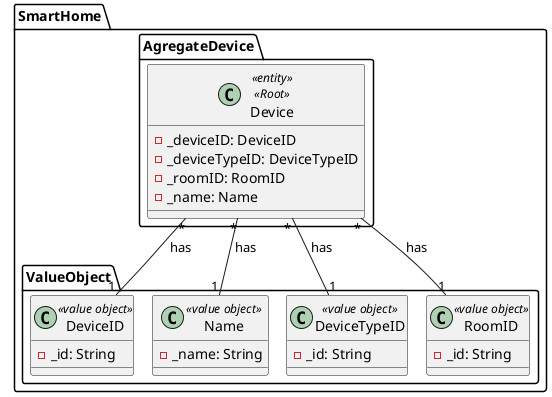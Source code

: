 @startuml
!pragma layout smetana

package SmartHome.AgregateDevice {
class Device<<entity>><<Root>>{
    - _deviceID: DeviceID
    - _deviceTypeID: DeviceTypeID
    - _roomID: RoomID
    - _name: Name
}
}

package SmartHome.ValueObject {
    class DeviceID<<value object>>{
        - _id: String
    }
    class Name<<value object>>{
        - _name: String
    }

    class DeviceTypeID<<value object>>{
        - _id: String
    }

    class RoomID<<value object>>{
        - _id: String
    }
}

Device "*" -- "1" DeviceID : has
Device "*" -- "1" Name : has
Device "*" -- "1" DeviceTypeID : has
Device "*" -- "1" RoomID : has
@enduml
